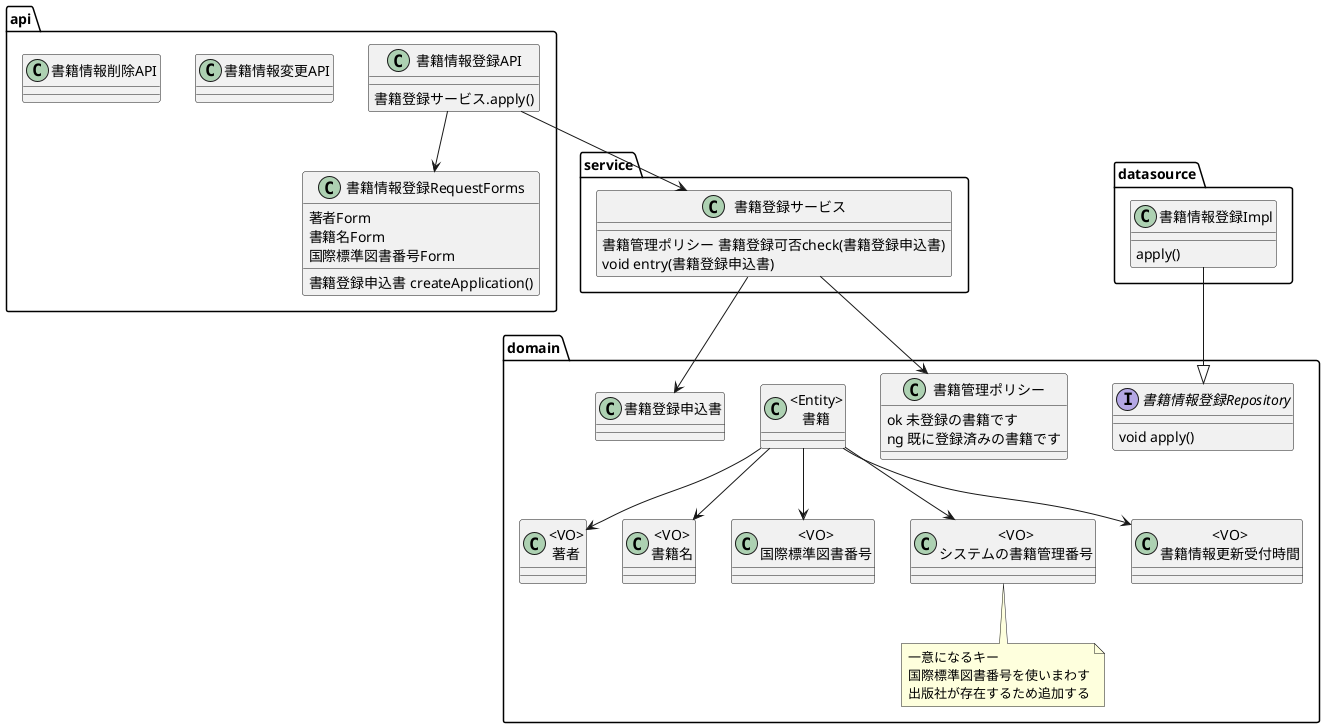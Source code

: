 @startuml

package api{
    class 書籍情報登録API{
        書籍登録サービス.apply()
    }

    class 書籍情報登録RequestForms{
        著者Form
        書籍名Form
        国際標準図書番号Form

        書籍登録申込書 createApplication()
    }

    class 書籍情報変更API{
    }

    class 書籍情報削除API{
    }
}

package service{
    class 書籍登録サービス{
        書籍管理ポリシー 書籍登録可否check(書籍登録申込書)
        void entry(書籍登録申込書)
    }
}


package domain{

    class 書籍登録申込書{
    }

    class 書籍管理ポリシー {
        ok 未登録の書籍です
        ng 既に登録済みの書籍です
    }

    class "<Entity>\n書籍" as 書籍{
    }

    class "<VO>\n著者" as 著者{
    }

    class "<VO>\n書籍名" as 書籍名{
    }

    class "<VO>\n国際標準図書番号" as 国際標準図書番号{
    }

    class "<VO>\nシステムの書籍管理番号" as システムの書籍管理番号{
    }
    note bottom
    一意になるキー
    国際標準図書番号を使いまわす
    出版社が存在するため追加する
    end note

    class "<VO>\n書籍情報更新受付時間" as 書籍情報更新受付時間{
    }

    interface 書籍情報登録Repository{
        void apply()
    }
}


package datasource{

    class 書籍情報登録Impl{
        apply()
    }
}


書籍 --> 著者
書籍 --> 書籍名
書籍 --> 国際標準図書番号
書籍 --> システムの書籍管理番号
書籍 --> 書籍情報更新受付時間

書籍情報登録API --> 書籍登録サービス
書籍登録サービス --> 書籍登録申込書

書籍情報登録API --> 書籍情報登録RequestForms
書籍情報登録Impl --|> 書籍情報登録Repository
書籍登録サービス --> 書籍管理ポリシー
@enduml